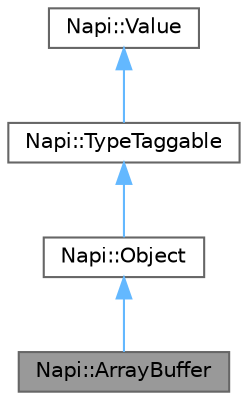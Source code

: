 digraph "Napi::ArrayBuffer"
{
 // LATEX_PDF_SIZE
  bgcolor="transparent";
  edge [fontname=Helvetica,fontsize=10,labelfontname=Helvetica,labelfontsize=10];
  node [fontname=Helvetica,fontsize=10,shape=box,height=0.2,width=0.4];
  Node1 [id="Node000001",label="Napi::ArrayBuffer",height=0.2,width=0.4,color="gray40", fillcolor="grey60", style="filled", fontcolor="black",tooltip="A JavaScript array buffer value."];
  Node2 -> Node1 [id="edge1_Node000001_Node000002",dir="back",color="steelblue1",style="solid",tooltip=" "];
  Node2 [id="Node000002",label="Napi::Object",height=0.2,width=0.4,color="gray40", fillcolor="white", style="filled",URL="$class_napi_1_1_object.html",tooltip="A JavaScript object value."];
  Node3 -> Node2 [id="edge2_Node000002_Node000003",dir="back",color="steelblue1",style="solid",tooltip=" "];
  Node3 [id="Node000003",label="Napi::TypeTaggable",height=0.2,width=0.4,color="gray40", fillcolor="white", style="filled",URL="$class_napi_1_1_type_taggable.html",tooltip=" "];
  Node4 -> Node3 [id="edge3_Node000003_Node000004",dir="back",color="steelblue1",style="solid",tooltip=" "];
  Node4 [id="Node000004",label="Napi::Value",height=0.2,width=0.4,color="gray40", fillcolor="white", style="filled",URL="$class_napi_1_1_value.html",tooltip=" "];
}

